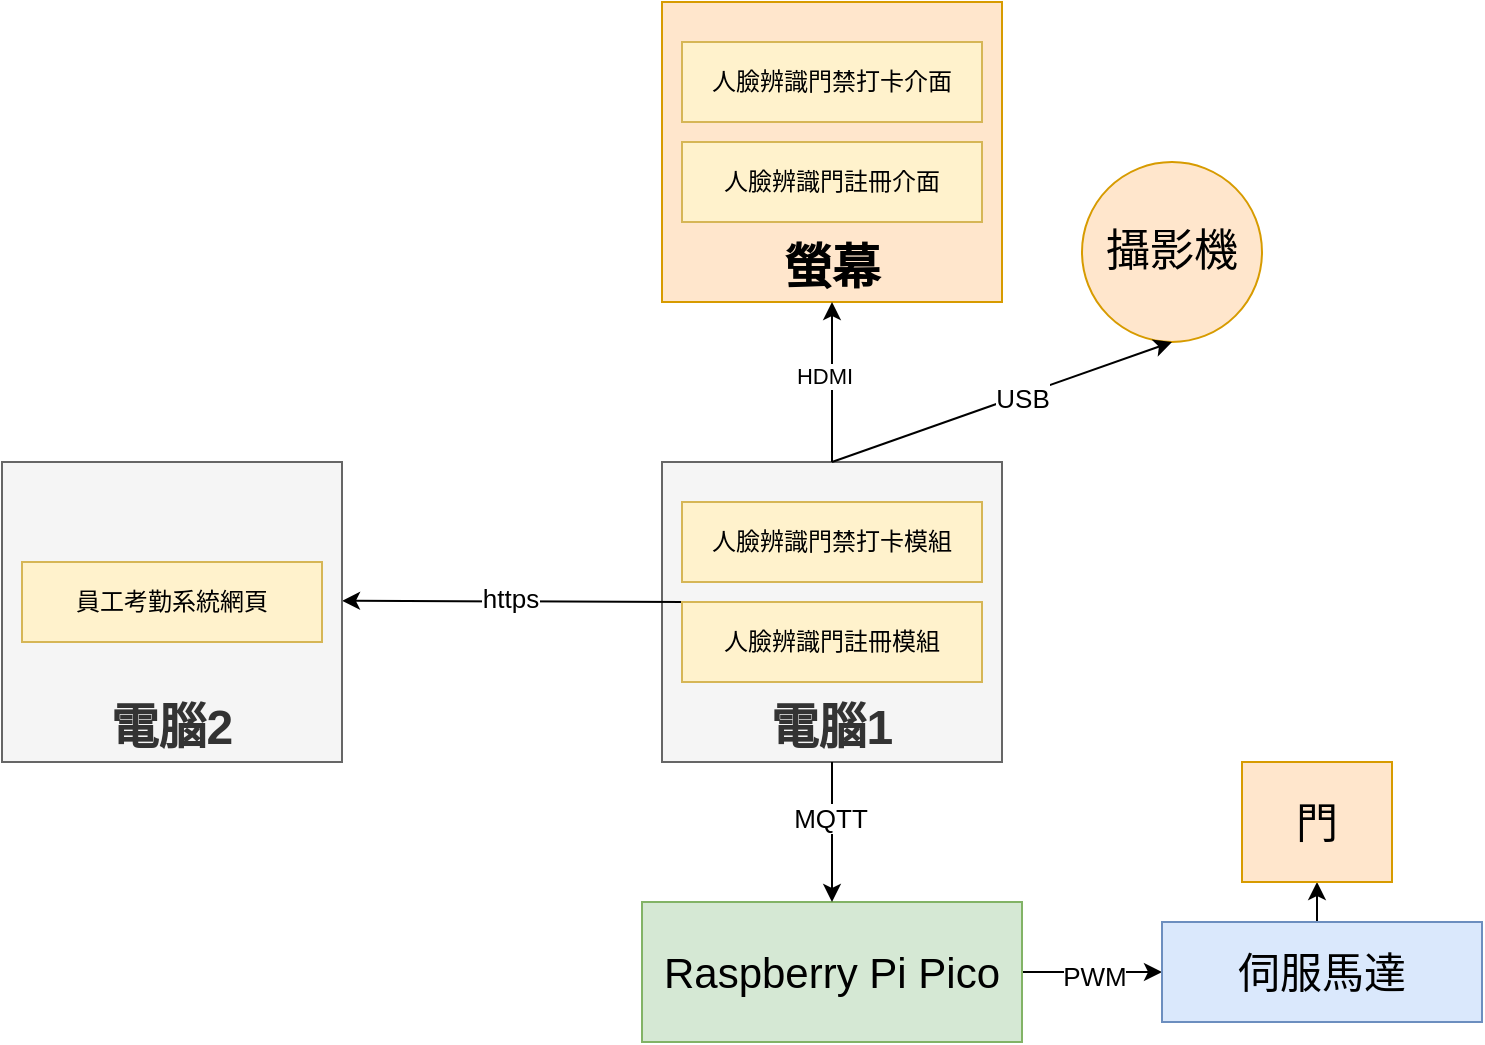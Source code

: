 <mxfile version="21.6.8" type="github" pages="2">
  <diagram name="Page-1" id="7_4JgFvm9BOAK6ZYZ9mK">
    <mxGraphModel dx="1533" dy="1047" grid="1" gridSize="10" guides="1" tooltips="1" connect="1" arrows="1" fold="1" page="1" pageScale="1" pageWidth="1100" pageHeight="850" math="0" shadow="0">
      <root>
        <mxCell id="0" />
        <mxCell id="1" parent="0" />
        <mxCell id="Tn-z02Jq1R33CDJyZg22-5" value="" style="group" vertex="1" connectable="0" parent="1">
          <mxGeometry x="510" y="260" width="170" height="150" as="geometry" />
        </mxCell>
        <mxCell id="Tn-z02Jq1R33CDJyZg22-1" value="&lt;b&gt;&lt;font style=&quot;font-size: 24px;&quot;&gt;電腦1&lt;/font&gt;&lt;/b&gt;" style="whiteSpace=wrap;html=1;fillColor=#f5f5f5;strokeColor=#666666;fontColor=#333333;verticalAlign=bottom;" vertex="1" parent="Tn-z02Jq1R33CDJyZg22-5">
          <mxGeometry width="170" height="150" as="geometry" />
        </mxCell>
        <mxCell id="Tn-z02Jq1R33CDJyZg22-2" value="人臉辨識門禁打卡模組" style="whiteSpace=wrap;html=1;fillColor=#fff2cc;strokeColor=#d6b656;" vertex="1" parent="Tn-z02Jq1R33CDJyZg22-5">
          <mxGeometry x="10" y="20" width="150" height="40" as="geometry" />
        </mxCell>
        <mxCell id="vmQSgBlwsRiA4PFkH24N-5" style="rounded=0;orthogonalLoop=1;jettySize=auto;html=1;exitX=0;exitY=0;exitDx=0;exitDy=0;" edge="1" parent="Tn-z02Jq1R33CDJyZg22-5" source="Tn-z02Jq1R33CDJyZg22-4">
          <mxGeometry relative="1" as="geometry">
            <mxPoint x="-160.0" y="69.385" as="targetPoint" />
          </mxGeometry>
        </mxCell>
        <mxCell id="vmQSgBlwsRiA4PFkH24N-6" value="&lt;font style=&quot;font-size: 13px;&quot;&gt;https&lt;/font&gt;" style="edgeLabel;html=1;align=center;verticalAlign=middle;resizable=0;points=[];" vertex="1" connectable="0" parent="vmQSgBlwsRiA4PFkH24N-5">
          <mxGeometry x="0.015" y="-2" relative="1" as="geometry">
            <mxPoint as="offset" />
          </mxGeometry>
        </mxCell>
        <mxCell id="Tn-z02Jq1R33CDJyZg22-4" value="人臉辨識門註冊模組" style="whiteSpace=wrap;html=1;fillColor=#fff2cc;strokeColor=#d6b656;" vertex="1" parent="Tn-z02Jq1R33CDJyZg22-5">
          <mxGeometry x="10" y="70" width="150" height="40" as="geometry" />
        </mxCell>
        <mxCell id="Tn-z02Jq1R33CDJyZg22-7" value="" style="group;fillColor=#ffe6cc;strokeColor=#d79b00;" vertex="1" connectable="0" parent="1">
          <mxGeometry x="510" y="30" width="170" height="150" as="geometry" />
        </mxCell>
        <mxCell id="Tn-z02Jq1R33CDJyZg22-8" value="&lt;span style=&quot;font-size: 24px;&quot;&gt;&lt;b&gt;螢幕&lt;/b&gt;&lt;/span&gt;" style="whiteSpace=wrap;html=1;fillColor=#ffe6cc;strokeColor=#d79b00;verticalAlign=bottom;" vertex="1" parent="Tn-z02Jq1R33CDJyZg22-7">
          <mxGeometry width="170" height="150" as="geometry" />
        </mxCell>
        <mxCell id="Tn-z02Jq1R33CDJyZg22-9" value="人臉辨識門禁打卡介面" style="whiteSpace=wrap;html=1;fillColor=#fff2cc;strokeColor=#d6b656;" vertex="1" parent="Tn-z02Jq1R33CDJyZg22-7">
          <mxGeometry x="10" y="20" width="150" height="40" as="geometry" />
        </mxCell>
        <mxCell id="Tn-z02Jq1R33CDJyZg22-10" value="人臉辨識門註冊介面" style="whiteSpace=wrap;html=1;fillColor=#fff2cc;strokeColor=#d6b656;" vertex="1" parent="Tn-z02Jq1R33CDJyZg22-7">
          <mxGeometry x="10" y="70" width="150" height="40" as="geometry" />
        </mxCell>
        <mxCell id="Tn-z02Jq1R33CDJyZg22-12" value="&lt;font style=&quot;font-size: 22px;&quot;&gt;攝影機&lt;/font&gt;" style="ellipse;whiteSpace=wrap;html=1;aspect=fixed;fillColor=#ffe6cc;strokeColor=#d79b00;" vertex="1" parent="1">
          <mxGeometry x="720" y="110" width="90" height="90" as="geometry" />
        </mxCell>
        <mxCell id="Tn-z02Jq1R33CDJyZg22-27" style="edgeStyle=orthogonalEdgeStyle;rounded=0;orthogonalLoop=1;jettySize=auto;html=1;exitX=1;exitY=0.5;exitDx=0;exitDy=0;entryX=0;entryY=0.5;entryDx=0;entryDy=0;" edge="1" parent="1" source="Tn-z02Jq1R33CDJyZg22-15" target="Tn-z02Jq1R33CDJyZg22-16">
          <mxGeometry relative="1" as="geometry" />
        </mxCell>
        <mxCell id="Tn-z02Jq1R33CDJyZg22-28" value="&lt;font style=&quot;font-size: 13px;&quot;&gt;PWM&lt;/font&gt;" style="edgeLabel;html=1;align=center;verticalAlign=middle;resizable=0;points=[];" vertex="1" connectable="0" parent="Tn-z02Jq1R33CDJyZg22-27">
          <mxGeometry x="0.005" y="-2" relative="1" as="geometry">
            <mxPoint x="1" as="offset" />
          </mxGeometry>
        </mxCell>
        <mxCell id="Tn-z02Jq1R33CDJyZg22-15" value="&lt;font style=&quot;font-size: 21px;&quot;&gt;Raspberry Pi Pico&lt;/font&gt;" style="whiteSpace=wrap;html=1;fillColor=#d5e8d4;strokeColor=#82b366;" vertex="1" parent="1">
          <mxGeometry x="500" y="480" width="190" height="70" as="geometry" />
        </mxCell>
        <mxCell id="Tn-z02Jq1R33CDJyZg22-29" style="edgeStyle=orthogonalEdgeStyle;rounded=0;orthogonalLoop=1;jettySize=auto;html=1;exitX=0.5;exitY=0;exitDx=0;exitDy=0;entryX=0.5;entryY=1;entryDx=0;entryDy=0;" edge="1" parent="1" source="Tn-z02Jq1R33CDJyZg22-16" target="Tn-z02Jq1R33CDJyZg22-17">
          <mxGeometry relative="1" as="geometry" />
        </mxCell>
        <mxCell id="Tn-z02Jq1R33CDJyZg22-16" value="&lt;span style=&quot;font-size: 21px;&quot;&gt;伺服馬達&lt;/span&gt;" style="whiteSpace=wrap;html=1;fillColor=#dae8fc;strokeColor=#6c8ebf;" vertex="1" parent="1">
          <mxGeometry x="760" y="490" width="160" height="50" as="geometry" />
        </mxCell>
        <mxCell id="Tn-z02Jq1R33CDJyZg22-17" value="&lt;font style=&quot;font-size: 21px;&quot;&gt;門&lt;/font&gt;" style="whiteSpace=wrap;html=1;fillColor=#ffe6cc;strokeColor=#d79b00;" vertex="1" parent="1">
          <mxGeometry x="800" y="410" width="75" height="60" as="geometry" />
        </mxCell>
        <mxCell id="Tn-z02Jq1R33CDJyZg22-19" value="" style="edgeStyle=orthogonalEdgeStyle;rounded=0;orthogonalLoop=1;jettySize=auto;html=1;" edge="1" parent="1" source="Tn-z02Jq1R33CDJyZg22-1" target="Tn-z02Jq1R33CDJyZg22-15">
          <mxGeometry relative="1" as="geometry" />
        </mxCell>
        <mxCell id="Tn-z02Jq1R33CDJyZg22-20" value="&lt;font style=&quot;font-size: 13px;&quot;&gt;MQTT&lt;/font&gt;" style="edgeLabel;html=1;align=center;verticalAlign=middle;resizable=0;points=[];" vertex="1" connectable="0" parent="Tn-z02Jq1R33CDJyZg22-19">
          <mxGeometry x="-0.187" y="-1" relative="1" as="geometry">
            <mxPoint y="-1" as="offset" />
          </mxGeometry>
        </mxCell>
        <mxCell id="Tn-z02Jq1R33CDJyZg22-22" value="" style="edgeStyle=orthogonalEdgeStyle;rounded=0;orthogonalLoop=1;jettySize=auto;html=1;entryX=0.5;entryY=1;entryDx=0;entryDy=0;" edge="1" parent="1" source="Tn-z02Jq1R33CDJyZg22-1" target="Tn-z02Jq1R33CDJyZg22-8">
          <mxGeometry relative="1" as="geometry">
            <mxPoint x="595" y="240" as="targetPoint" />
          </mxGeometry>
        </mxCell>
        <mxCell id="Tn-z02Jq1R33CDJyZg22-26" value="HDMI" style="edgeLabel;html=1;align=center;verticalAlign=middle;resizable=0;points=[];" vertex="1" connectable="0" parent="Tn-z02Jq1R33CDJyZg22-22">
          <mxGeometry x="0.084" y="4" relative="1" as="geometry">
            <mxPoint as="offset" />
          </mxGeometry>
        </mxCell>
        <mxCell id="Tn-z02Jq1R33CDJyZg22-24" style="rounded=0;orthogonalLoop=1;jettySize=auto;html=1;exitX=0.5;exitY=0;exitDx=0;exitDy=0;entryX=0.5;entryY=1;entryDx=0;entryDy=0;" edge="1" parent="1" source="Tn-z02Jq1R33CDJyZg22-1" target="Tn-z02Jq1R33CDJyZg22-12">
          <mxGeometry relative="1" as="geometry" />
        </mxCell>
        <mxCell id="Tn-z02Jq1R33CDJyZg22-25" value="&lt;font style=&quot;font-size: 13px;&quot;&gt;USB&lt;/font&gt;" style="edgeLabel;html=1;align=center;verticalAlign=middle;resizable=0;points=[];" vertex="1" connectable="0" parent="Tn-z02Jq1R33CDJyZg22-24">
          <mxGeometry x="0.12" y="-1" relative="1" as="geometry">
            <mxPoint x="-1" as="offset" />
          </mxGeometry>
        </mxCell>
        <mxCell id="vmQSgBlwsRiA4PFkH24N-1" value="" style="group" vertex="1" connectable="0" parent="1">
          <mxGeometry x="180" y="260" width="170" height="150" as="geometry" />
        </mxCell>
        <mxCell id="vmQSgBlwsRiA4PFkH24N-2" value="&lt;b&gt;&lt;font style=&quot;font-size: 24px;&quot;&gt;電腦2&lt;/font&gt;&lt;/b&gt;" style="whiteSpace=wrap;html=1;fillColor=#f5f5f5;strokeColor=#666666;fontColor=#333333;verticalAlign=bottom;container=1;" vertex="1" parent="vmQSgBlwsRiA4PFkH24N-1">
          <mxGeometry width="170" height="150" as="geometry" />
        </mxCell>
        <mxCell id="vmQSgBlwsRiA4PFkH24N-3" value="員工考勤系統網頁" style="whiteSpace=wrap;html=1;fillColor=#fff2cc;strokeColor=#d6b656;" vertex="1" parent="vmQSgBlwsRiA4PFkH24N-2">
          <mxGeometry x="10" y="50" width="150" height="40" as="geometry" />
        </mxCell>
      </root>
    </mxGraphModel>
  </diagram>
  <diagram id="s-r5dYsdA5ZeynaOEiWD" name="Page-2">
    <mxGraphModel dx="843" dy="576" grid="1" gridSize="10" guides="1" tooltips="1" connect="1" arrows="1" fold="1" page="1" pageScale="1" pageWidth="1100" pageHeight="850" math="0" shadow="0">
      <root>
        <mxCell id="0" />
        <mxCell id="1" parent="0" />
        <mxCell id="YBtLewotydth7Z-0G7D7-1" value="" style="group" vertex="1" connectable="0" parent="1">
          <mxGeometry x="510" y="260" width="170" height="150" as="geometry" />
        </mxCell>
        <mxCell id="YBtLewotydth7Z-0G7D7-2" value="&lt;b&gt;&lt;font style=&quot;font-size: 24px;&quot;&gt;電腦&lt;/font&gt;&lt;/b&gt;" style="whiteSpace=wrap;html=1;fillColor=#f5f5f5;strokeColor=#666666;fontColor=#333333;verticalAlign=bottom;" vertex="1" parent="YBtLewotydth7Z-0G7D7-1">
          <mxGeometry width="170" height="150" as="geometry" />
        </mxCell>
        <mxCell id="YBtLewotydth7Z-0G7D7-3" value="人臉辨識門禁打卡模組" style="whiteSpace=wrap;html=1;fillColor=#fff2cc;strokeColor=#d6b656;" vertex="1" parent="YBtLewotydth7Z-0G7D7-1">
          <mxGeometry x="10" y="20" width="150" height="40" as="geometry" />
        </mxCell>
        <mxCell id="YBtLewotydth7Z-0G7D7-4" value="人臉辨識門註冊模組" style="whiteSpace=wrap;html=1;fillColor=#fff2cc;strokeColor=#d6b656;" vertex="1" parent="YBtLewotydth7Z-0G7D7-1">
          <mxGeometry x="10" y="70" width="150" height="40" as="geometry" />
        </mxCell>
      </root>
    </mxGraphModel>
  </diagram>
</mxfile>
